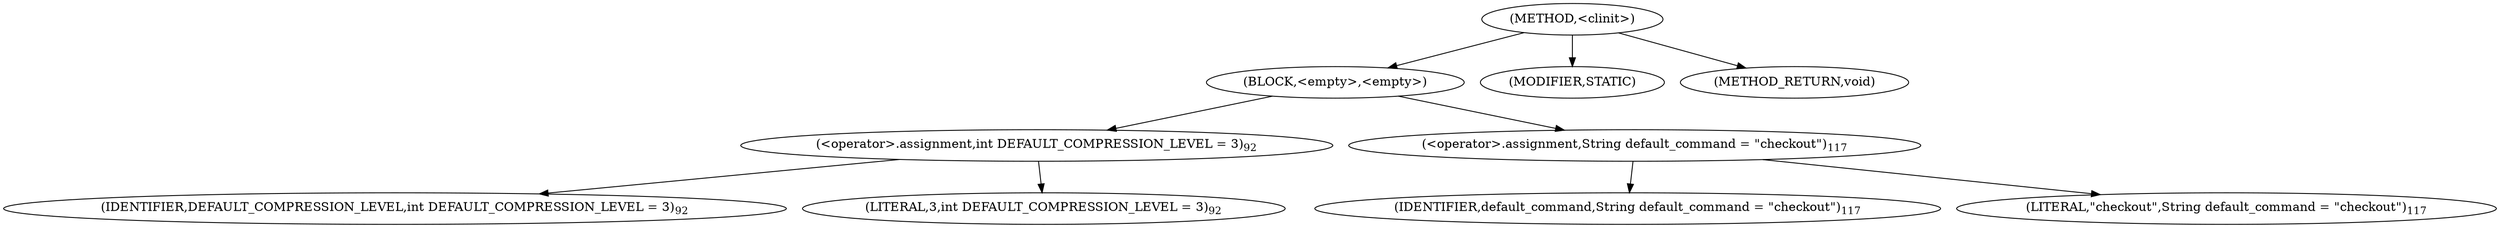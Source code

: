 digraph "&lt;clinit&gt;" {  
"1411" [label = <(METHOD,&lt;clinit&gt;)> ]
"1412" [label = <(BLOCK,&lt;empty&gt;,&lt;empty&gt;)> ]
"1413" [label = <(&lt;operator&gt;.assignment,int DEFAULT_COMPRESSION_LEVEL = 3)<SUB>92</SUB>> ]
"1414" [label = <(IDENTIFIER,DEFAULT_COMPRESSION_LEVEL,int DEFAULT_COMPRESSION_LEVEL = 3)<SUB>92</SUB>> ]
"1415" [label = <(LITERAL,3,int DEFAULT_COMPRESSION_LEVEL = 3)<SUB>92</SUB>> ]
"1416" [label = <(&lt;operator&gt;.assignment,String default_command = &quot;checkout&quot;)<SUB>117</SUB>> ]
"1417" [label = <(IDENTIFIER,default_command,String default_command = &quot;checkout&quot;)<SUB>117</SUB>> ]
"1418" [label = <(LITERAL,&quot;checkout&quot;,String default_command = &quot;checkout&quot;)<SUB>117</SUB>> ]
"1419" [label = <(MODIFIER,STATIC)> ]
"1420" [label = <(METHOD_RETURN,void)> ]
  "1411" -> "1412" 
  "1411" -> "1419" 
  "1411" -> "1420" 
  "1412" -> "1413" 
  "1412" -> "1416" 
  "1413" -> "1414" 
  "1413" -> "1415" 
  "1416" -> "1417" 
  "1416" -> "1418" 
}
